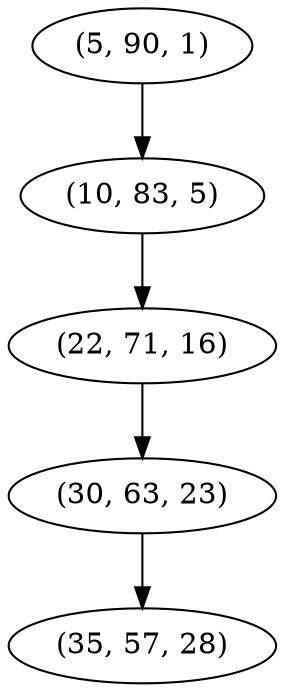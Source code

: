 digraph tree {
    "(5, 90, 1)";
    "(10, 83, 5)";
    "(22, 71, 16)";
    "(30, 63, 23)";
    "(35, 57, 28)";
    "(5, 90, 1)" -> "(10, 83, 5)";
    "(10, 83, 5)" -> "(22, 71, 16)";
    "(22, 71, 16)" -> "(30, 63, 23)";
    "(30, 63, 23)" -> "(35, 57, 28)";
}
